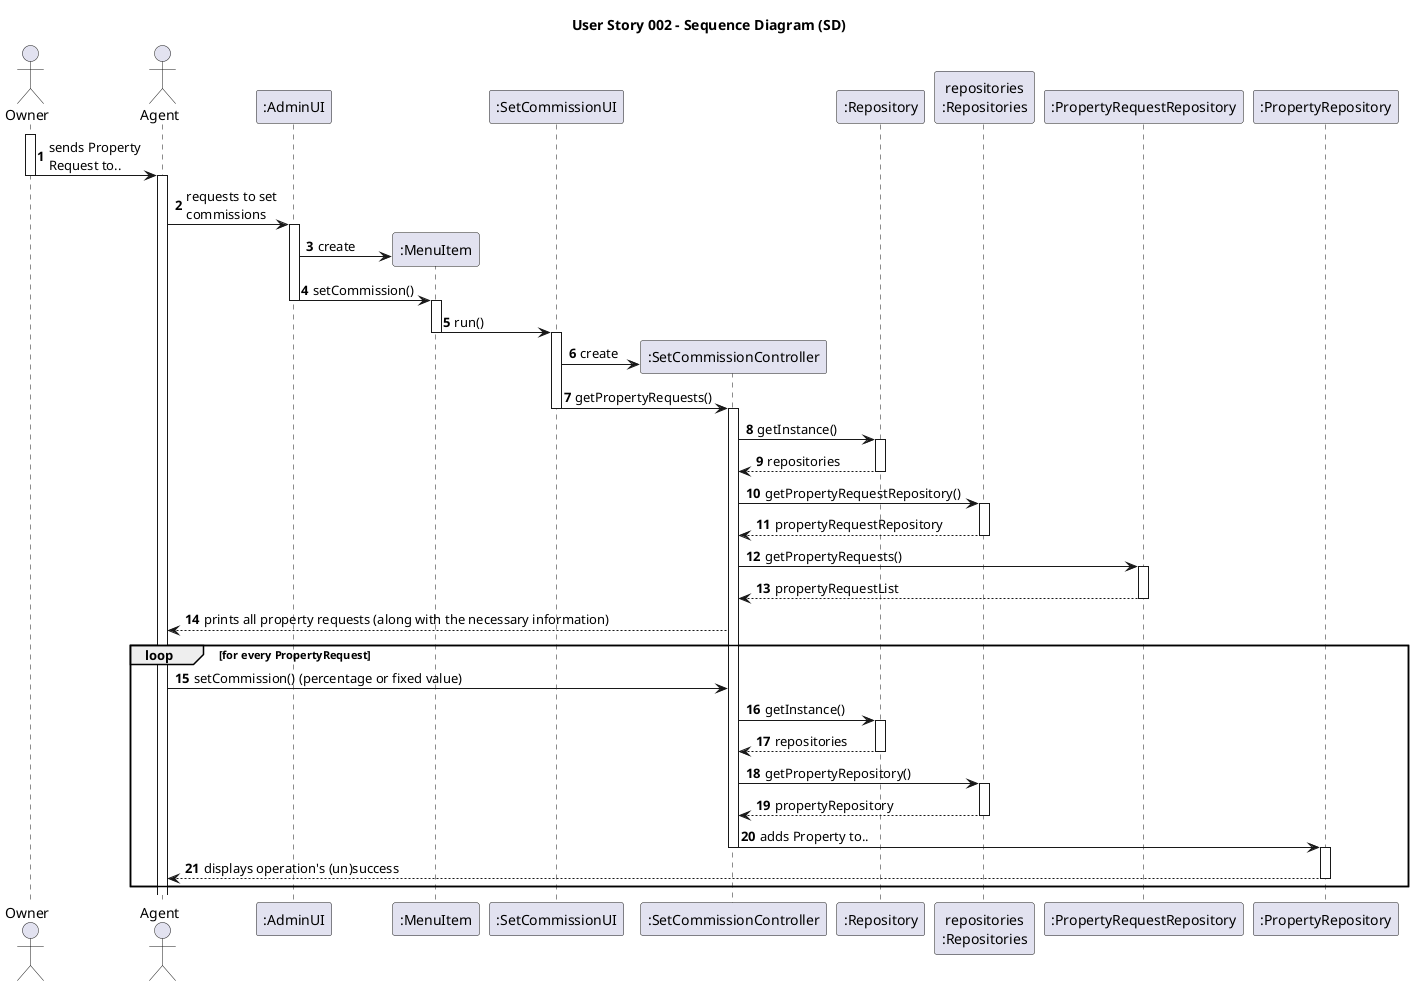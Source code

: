 @startuml

skinparam packageStyle rectangle
skinparam shadowing false

title User Story 002 - Sequence Diagram (SD)

autonumber

actor "Owner" as Owner
actor "Agent" as Agent
participant ":AdminUI" as AdminUI
participant ":MenuItem" as Menu
participant ":SetCommissionUI" as SetCommissionUI
participant ":SetCommissionController" as CTRL
participant ":Repository" as RepositorySingleton
participant "repositories\n:Repositories" as PLAT
participant ":PropertyRequestRepository" as PropertyRequest
participant ":PropertyRepository" as Property

activate Owner
Owner -> Agent : sends Property\nRequest to..
deactivate Owner
activate Agent

Agent -> AdminUI : requests to set\ncommissions
activate AdminUI

AdminUI -> Menu** : create
AdminUI -> Menu : setCommission()
deactivate AdminUI
activate Menu

Menu -> SetCommissionUI : run()
deactivate Menu
activate SetCommissionUI


SetCommissionUI -> CTRL** : create
SetCommissionUI -> CTRL : getPropertyRequests()
deactivate SetCommissionUI
activate CTRL

CTRL -> RepositorySingleton : getInstance()
activate RepositorySingleton

RepositorySingleton --> CTRL : repositories
deactivate RepositorySingleton

CTRL -> PLAT : getPropertyRequestRepository()
activate PLAT

PLAT --> CTRL : propertyRequestRepository
deactivate PLAT

CTRL -> PropertyRequest : getPropertyRequests()
activate PropertyRequest

PropertyRequest --> CTRL : propertyRequestList
deactivate PropertyRequest

CTRL --> Agent : prints all property requests (along with the necessary information)

loop for every PropertyRequest
Agent -> CTRL : setCommission() (percentage or fixed value)

CTRL -> RepositorySingleton : getInstance()
activate RepositorySingleton

RepositorySingleton --> CTRL : repositories
deactivate RepositorySingleton

CTRL -> PLAT : getPropertyRepository()
activate PLAT

PLAT --> CTRL : propertyRepository
deactivate PLAT

CTRL -> Property : adds Property to..
deactivate CTRL
activate Property
Property --> Agent : displays operation's (un)success
deactivate Property
end
@enduml